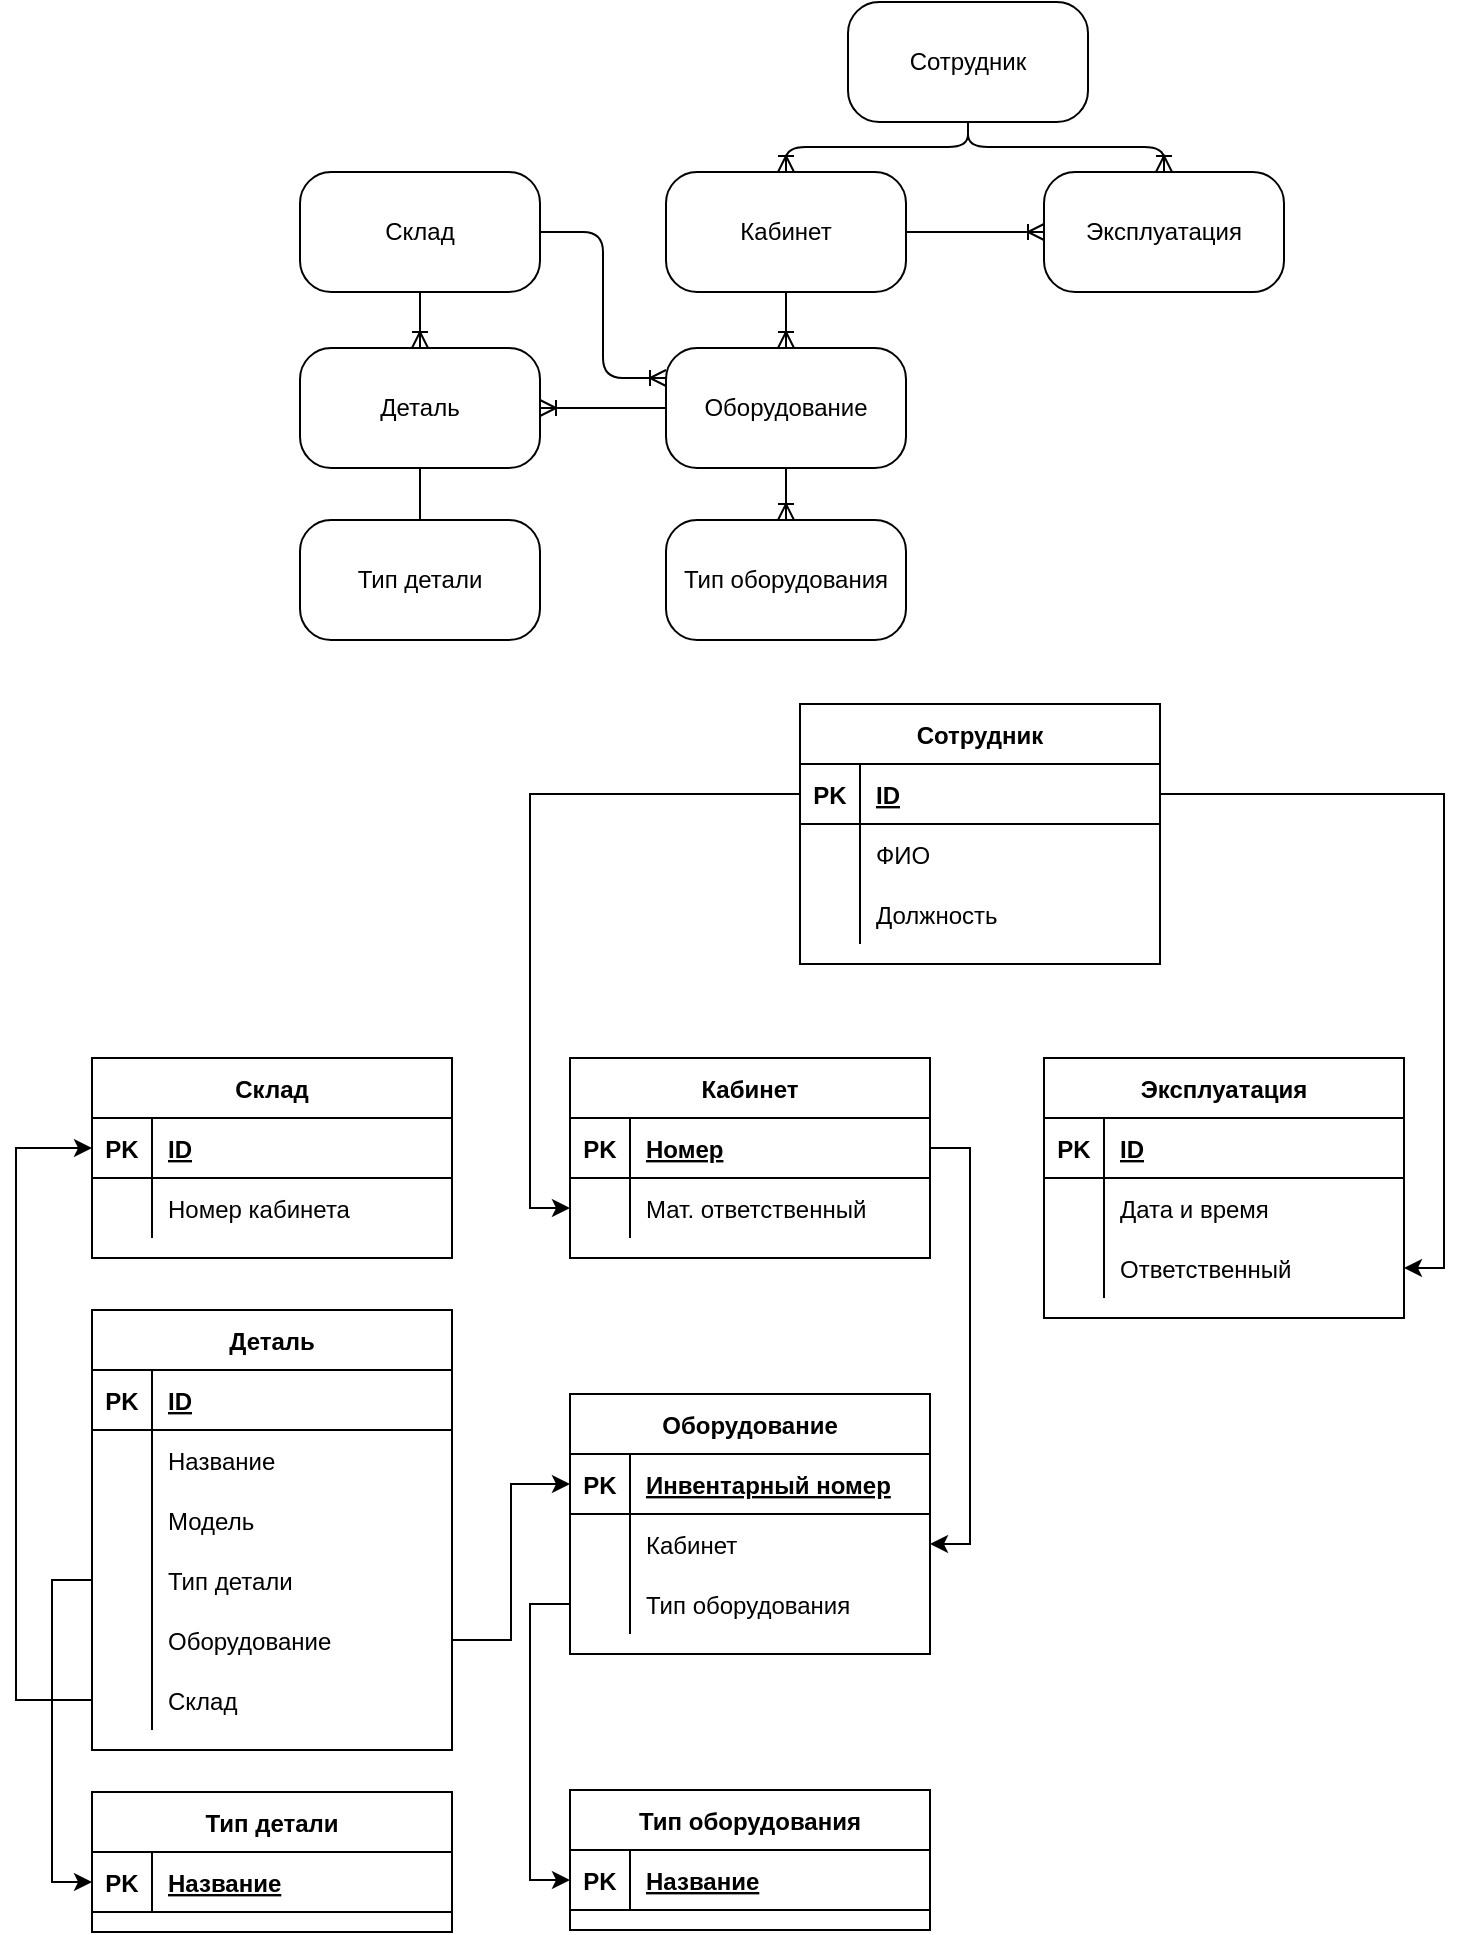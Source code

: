 <mxfile version="15.3.8" type="device"><diagram id="yG-rOaCpLw_FzBmRaIqH" name="Страница 1"><mxGraphModel dx="1486" dy="616" grid="0" gridSize="10" guides="1" tooltips="1" connect="1" arrows="1" fold="1" page="1" pageScale="1" pageWidth="827" pageHeight="1169" math="0" shadow="0"><root><mxCell id="0"/><mxCell id="1" parent="0"/><mxCell id="cncmqJMt16EKO6xUX0We-2" value="Кабинет" style="rounded=1;whiteSpace=wrap;html=1;arcSize=26;" vertex="1" parent="1"><mxGeometry x="28" y="214" width="120" height="60" as="geometry"/></mxCell><mxCell id="cncmqJMt16EKO6xUX0We-3" value="Тип оборудования" style="rounded=1;whiteSpace=wrap;html=1;arcSize=26;" vertex="1" parent="1"><mxGeometry x="28" y="388" width="120" height="60" as="geometry"/></mxCell><mxCell id="cncmqJMt16EKO6xUX0We-4" value="Оборудование" style="rounded=1;whiteSpace=wrap;html=1;arcSize=26;" vertex="1" parent="1"><mxGeometry x="28" y="302" width="120" height="60" as="geometry"/></mxCell><mxCell id="cncmqJMt16EKO6xUX0We-5" value="Сотрудник" style="rounded=1;whiteSpace=wrap;html=1;arcSize=26;" vertex="1" parent="1"><mxGeometry x="119" y="129" width="120" height="60" as="geometry"/></mxCell><mxCell id="cncmqJMt16EKO6xUX0We-6" value="Эксплуатация" style="rounded=1;whiteSpace=wrap;html=1;arcSize=26;" vertex="1" parent="1"><mxGeometry x="217" y="214" width="120" height="60" as="geometry"/></mxCell><mxCell id="cncmqJMt16EKO6xUX0We-7" value="Деталь" style="rounded=1;whiteSpace=wrap;html=1;arcSize=26;" vertex="1" parent="1"><mxGeometry x="-155" y="302" width="120" height="60" as="geometry"/></mxCell><mxCell id="cncmqJMt16EKO6xUX0We-8" value="Склад" style="rounded=1;whiteSpace=wrap;html=1;arcSize=26;" vertex="1" parent="1"><mxGeometry x="-155" y="214" width="120" height="60" as="geometry"/></mxCell><mxCell id="cncmqJMt16EKO6xUX0We-9" value="" style="fontSize=12;html=1;endArrow=ERoneToMany;" edge="1" parent="1" source="cncmqJMt16EKO6xUX0We-2" target="cncmqJMt16EKO6xUX0We-4"><mxGeometry width="100" height="100" relative="1" as="geometry"><mxPoint x="171" y="393" as="sourcePoint"/><mxPoint x="97" y="392" as="targetPoint"/></mxGeometry></mxCell><mxCell id="cncmqJMt16EKO6xUX0We-10" value="Тип детали" style="rounded=1;whiteSpace=wrap;html=1;arcSize=26;" vertex="1" parent="1"><mxGeometry x="-155" y="388" width="120" height="60" as="geometry"/></mxCell><mxCell id="cncmqJMt16EKO6xUX0We-11" value="" style="fontSize=12;html=1;endArrow=ERoneToMany;" edge="1" parent="1" source="cncmqJMt16EKO6xUX0We-4" target="cncmqJMt16EKO6xUX0We-3"><mxGeometry width="100" height="100" relative="1" as="geometry"><mxPoint x="98" y="284" as="sourcePoint"/><mxPoint x="98" y="312.0" as="targetPoint"/></mxGeometry></mxCell><mxCell id="cncmqJMt16EKO6xUX0We-12" value="" style="fontSize=12;html=1;endArrow=ERoneToMany;edgeStyle=orthogonalEdgeStyle;" edge="1" parent="1" source="cncmqJMt16EKO6xUX0We-5" target="cncmqJMt16EKO6xUX0We-2"><mxGeometry width="100" height="100" relative="1" as="geometry"><mxPoint x="98" y="284" as="sourcePoint"/><mxPoint x="181" y="262" as="targetPoint"/></mxGeometry></mxCell><mxCell id="cncmqJMt16EKO6xUX0We-13" value="" style="fontSize=12;html=1;endArrow=ERoneToMany;edgeStyle=orthogonalEdgeStyle;" edge="1" parent="1" source="cncmqJMt16EKO6xUX0We-5" target="cncmqJMt16EKO6xUX0We-6"><mxGeometry width="100" height="100" relative="1" as="geometry"><mxPoint x="189" y="199" as="sourcePoint"/><mxPoint x="98.034" y="224" as="targetPoint"/></mxGeometry></mxCell><mxCell id="cncmqJMt16EKO6xUX0We-14" value="" style="fontSize=12;html=1;endArrow=ERoneToMany;" edge="1" parent="1" source="cncmqJMt16EKO6xUX0We-4" target="cncmqJMt16EKO6xUX0We-7"><mxGeometry width="100" height="100" relative="1" as="geometry"><mxPoint x="5" y="242" as="sourcePoint"/><mxPoint x="98" y="312.0" as="targetPoint"/></mxGeometry></mxCell><mxCell id="cncmqJMt16EKO6xUX0We-15" value="" style="fontSize=12;html=1;endArrow=ERoneToMany;edgeStyle=orthogonalEdgeStyle;elbow=vertical;entryX=0;entryY=0.25;entryDx=0;entryDy=0;exitX=1;exitY=0.5;exitDx=0;exitDy=0;" edge="1" parent="1" source="cncmqJMt16EKO6xUX0We-8" target="cncmqJMt16EKO6xUX0We-4"><mxGeometry width="100" height="100" relative="1" as="geometry"><mxPoint x="38" y="342.0" as="sourcePoint"/><mxPoint x="-25" y="342.0" as="targetPoint"/></mxGeometry></mxCell><mxCell id="cncmqJMt16EKO6xUX0We-16" value="" style="fontSize=12;html=1;endArrow=ERoneToMany;" edge="1" parent="1" source="cncmqJMt16EKO6xUX0We-8" target="cncmqJMt16EKO6xUX0We-7"><mxGeometry width="100" height="100" relative="1" as="geometry"><mxPoint x="38" y="342.0" as="sourcePoint"/><mxPoint x="-25" y="342.0" as="targetPoint"/></mxGeometry></mxCell><mxCell id="cncmqJMt16EKO6xUX0We-20" value="" style="endArrow=none;html=1;rounded=0;" edge="1" parent="1" source="cncmqJMt16EKO6xUX0We-10" target="cncmqJMt16EKO6xUX0We-7"><mxGeometry relative="1" as="geometry"><mxPoint x="-253" y="358" as="sourcePoint"/><mxPoint x="-93" y="358" as="targetPoint"/></mxGeometry></mxCell><mxCell id="cncmqJMt16EKO6xUX0We-21" value="" style="fontSize=12;html=1;endArrow=ERoneToMany;edgeStyle=orthogonalEdgeStyle;" edge="1" parent="1" source="cncmqJMt16EKO6xUX0We-2" target="cncmqJMt16EKO6xUX0We-6"><mxGeometry width="100" height="100" relative="1" as="geometry"><mxPoint x="189" y="199" as="sourcePoint"/><mxPoint x="98" y="224" as="targetPoint"/></mxGeometry></mxCell><mxCell id="cncmqJMt16EKO6xUX0We-35" value="Сотрудник" style="shape=table;startSize=30;container=1;collapsible=1;childLayout=tableLayout;fixedRows=1;rowLines=0;fontStyle=1;align=center;resizeLast=1;" vertex="1" parent="1"><mxGeometry x="95" y="480" width="180" height="130" as="geometry"/></mxCell><mxCell id="cncmqJMt16EKO6xUX0We-36" value="" style="shape=partialRectangle;collapsible=0;dropTarget=0;pointerEvents=0;fillColor=none;top=0;left=0;bottom=1;right=0;points=[[0,0.5],[1,0.5]];portConstraint=eastwest;" vertex="1" parent="cncmqJMt16EKO6xUX0We-35"><mxGeometry y="30" width="180" height="30" as="geometry"/></mxCell><mxCell id="cncmqJMt16EKO6xUX0We-37" value="PK" style="shape=partialRectangle;connectable=0;fillColor=none;top=0;left=0;bottom=0;right=0;fontStyle=1;overflow=hidden;" vertex="1" parent="cncmqJMt16EKO6xUX0We-36"><mxGeometry width="30" height="30" as="geometry"><mxRectangle width="30" height="30" as="alternateBounds"/></mxGeometry></mxCell><mxCell id="cncmqJMt16EKO6xUX0We-38" value="ID" style="shape=partialRectangle;connectable=0;fillColor=none;top=0;left=0;bottom=0;right=0;align=left;spacingLeft=6;fontStyle=5;overflow=hidden;" vertex="1" parent="cncmqJMt16EKO6xUX0We-36"><mxGeometry x="30" width="150" height="30" as="geometry"><mxRectangle width="150" height="30" as="alternateBounds"/></mxGeometry></mxCell><mxCell id="cncmqJMt16EKO6xUX0We-39" value="" style="shape=partialRectangle;collapsible=0;dropTarget=0;pointerEvents=0;fillColor=none;top=0;left=0;bottom=0;right=0;points=[[0,0.5],[1,0.5]];portConstraint=eastwest;" vertex="1" parent="cncmqJMt16EKO6xUX0We-35"><mxGeometry y="60" width="180" height="30" as="geometry"/></mxCell><mxCell id="cncmqJMt16EKO6xUX0We-40" value="" style="shape=partialRectangle;connectable=0;fillColor=none;top=0;left=0;bottom=0;right=0;editable=1;overflow=hidden;" vertex="1" parent="cncmqJMt16EKO6xUX0We-39"><mxGeometry width="30" height="30" as="geometry"><mxRectangle width="30" height="30" as="alternateBounds"/></mxGeometry></mxCell><mxCell id="cncmqJMt16EKO6xUX0We-41" value="ФИО" style="shape=partialRectangle;connectable=0;fillColor=none;top=0;left=0;bottom=0;right=0;align=left;spacingLeft=6;overflow=hidden;" vertex="1" parent="cncmqJMt16EKO6xUX0We-39"><mxGeometry x="30" width="150" height="30" as="geometry"><mxRectangle width="150" height="30" as="alternateBounds"/></mxGeometry></mxCell><mxCell id="cncmqJMt16EKO6xUX0We-42" value="" style="shape=partialRectangle;collapsible=0;dropTarget=0;pointerEvents=0;fillColor=none;top=0;left=0;bottom=0;right=0;points=[[0,0.5],[1,0.5]];portConstraint=eastwest;" vertex="1" parent="cncmqJMt16EKO6xUX0We-35"><mxGeometry y="90" width="180" height="30" as="geometry"/></mxCell><mxCell id="cncmqJMt16EKO6xUX0We-43" value="" style="shape=partialRectangle;connectable=0;fillColor=none;top=0;left=0;bottom=0;right=0;editable=1;overflow=hidden;" vertex="1" parent="cncmqJMt16EKO6xUX0We-42"><mxGeometry width="30" height="30" as="geometry"><mxRectangle width="30" height="30" as="alternateBounds"/></mxGeometry></mxCell><mxCell id="cncmqJMt16EKO6xUX0We-44" value="Должность" style="shape=partialRectangle;connectable=0;fillColor=none;top=0;left=0;bottom=0;right=0;align=left;spacingLeft=6;overflow=hidden;" vertex="1" parent="cncmqJMt16EKO6xUX0We-42"><mxGeometry x="30" width="150" height="30" as="geometry"><mxRectangle width="150" height="30" as="alternateBounds"/></mxGeometry></mxCell><mxCell id="cncmqJMt16EKO6xUX0We-49" value="Кабинет" style="shape=table;startSize=30;container=1;collapsible=1;childLayout=tableLayout;fixedRows=1;rowLines=0;fontStyle=1;align=center;resizeLast=1;" vertex="1" parent="1"><mxGeometry x="-20" y="657" width="180" height="100" as="geometry"/></mxCell><mxCell id="cncmqJMt16EKO6xUX0We-50" value="" style="shape=partialRectangle;collapsible=0;dropTarget=0;pointerEvents=0;fillColor=none;top=0;left=0;bottom=1;right=0;points=[[0,0.5],[1,0.5]];portConstraint=eastwest;" vertex="1" parent="cncmqJMt16EKO6xUX0We-49"><mxGeometry y="30" width="180" height="30" as="geometry"/></mxCell><mxCell id="cncmqJMt16EKO6xUX0We-51" value="PK" style="shape=partialRectangle;connectable=0;fillColor=none;top=0;left=0;bottom=0;right=0;fontStyle=1;overflow=hidden;" vertex="1" parent="cncmqJMt16EKO6xUX0We-50"><mxGeometry width="30" height="30" as="geometry"><mxRectangle width="30" height="30" as="alternateBounds"/></mxGeometry></mxCell><mxCell id="cncmqJMt16EKO6xUX0We-52" value="Номер" style="shape=partialRectangle;connectable=0;fillColor=none;top=0;left=0;bottom=0;right=0;align=left;spacingLeft=6;fontStyle=5;overflow=hidden;" vertex="1" parent="cncmqJMt16EKO6xUX0We-50"><mxGeometry x="30" width="150" height="30" as="geometry"><mxRectangle width="150" height="30" as="alternateBounds"/></mxGeometry></mxCell><mxCell id="cncmqJMt16EKO6xUX0We-53" value="" style="shape=partialRectangle;collapsible=0;dropTarget=0;pointerEvents=0;fillColor=none;top=0;left=0;bottom=0;right=0;points=[[0,0.5],[1,0.5]];portConstraint=eastwest;" vertex="1" parent="cncmqJMt16EKO6xUX0We-49"><mxGeometry y="60" width="180" height="30" as="geometry"/></mxCell><mxCell id="cncmqJMt16EKO6xUX0We-54" value="" style="shape=partialRectangle;connectable=0;fillColor=none;top=0;left=0;bottom=0;right=0;editable=1;overflow=hidden;" vertex="1" parent="cncmqJMt16EKO6xUX0We-53"><mxGeometry width="30" height="30" as="geometry"><mxRectangle width="30" height="30" as="alternateBounds"/></mxGeometry></mxCell><mxCell id="cncmqJMt16EKO6xUX0We-55" value="Мат. ответственный" style="shape=partialRectangle;connectable=0;fillColor=none;top=0;left=0;bottom=0;right=0;align=left;spacingLeft=6;overflow=hidden;" vertex="1" parent="cncmqJMt16EKO6xUX0We-53"><mxGeometry x="30" width="150" height="30" as="geometry"><mxRectangle width="150" height="30" as="alternateBounds"/></mxGeometry></mxCell><mxCell id="cncmqJMt16EKO6xUX0We-59" value="Оборудование" style="shape=table;startSize=30;container=1;collapsible=1;childLayout=tableLayout;fixedRows=1;rowLines=0;fontStyle=1;align=center;resizeLast=1;" vertex="1" parent="1"><mxGeometry x="-20" y="825" width="180" height="130" as="geometry"/></mxCell><mxCell id="cncmqJMt16EKO6xUX0We-60" value="" style="shape=partialRectangle;collapsible=0;dropTarget=0;pointerEvents=0;fillColor=none;top=0;left=0;bottom=1;right=0;points=[[0,0.5],[1,0.5]];portConstraint=eastwest;" vertex="1" parent="cncmqJMt16EKO6xUX0We-59"><mxGeometry y="30" width="180" height="30" as="geometry"/></mxCell><mxCell id="cncmqJMt16EKO6xUX0We-61" value="PK" style="shape=partialRectangle;connectable=0;fillColor=none;top=0;left=0;bottom=0;right=0;fontStyle=1;overflow=hidden;" vertex="1" parent="cncmqJMt16EKO6xUX0We-60"><mxGeometry width="30" height="30" as="geometry"><mxRectangle width="30" height="30" as="alternateBounds"/></mxGeometry></mxCell><mxCell id="cncmqJMt16EKO6xUX0We-62" value="Инвентарный номер" style="shape=partialRectangle;connectable=0;fillColor=none;top=0;left=0;bottom=0;right=0;align=left;spacingLeft=6;fontStyle=5;overflow=hidden;" vertex="1" parent="cncmqJMt16EKO6xUX0We-60"><mxGeometry x="30" width="150" height="30" as="geometry"><mxRectangle width="150" height="30" as="alternateBounds"/></mxGeometry></mxCell><mxCell id="cncmqJMt16EKO6xUX0We-128" value="" style="shape=partialRectangle;collapsible=0;dropTarget=0;pointerEvents=0;fillColor=none;top=0;left=0;bottom=0;right=0;points=[[0,0.5],[1,0.5]];portConstraint=eastwest;" vertex="1" parent="cncmqJMt16EKO6xUX0We-59"><mxGeometry y="60" width="180" height="30" as="geometry"/></mxCell><mxCell id="cncmqJMt16EKO6xUX0We-129" value="" style="shape=partialRectangle;connectable=0;fillColor=none;top=0;left=0;bottom=0;right=0;editable=1;overflow=hidden;" vertex="1" parent="cncmqJMt16EKO6xUX0We-128"><mxGeometry width="30" height="30" as="geometry"><mxRectangle width="30" height="30" as="alternateBounds"/></mxGeometry></mxCell><mxCell id="cncmqJMt16EKO6xUX0We-130" value="Кабинет" style="shape=partialRectangle;connectable=0;fillColor=none;top=0;left=0;bottom=0;right=0;align=left;spacingLeft=6;overflow=hidden;" vertex="1" parent="cncmqJMt16EKO6xUX0We-128"><mxGeometry x="30" width="150" height="30" as="geometry"><mxRectangle width="150" height="30" as="alternateBounds"/></mxGeometry></mxCell><mxCell id="cncmqJMt16EKO6xUX0We-63" value="" style="shape=partialRectangle;collapsible=0;dropTarget=0;pointerEvents=0;fillColor=none;top=0;left=0;bottom=0;right=0;points=[[0,0.5],[1,0.5]];portConstraint=eastwest;" vertex="1" parent="cncmqJMt16EKO6xUX0We-59"><mxGeometry y="90" width="180" height="30" as="geometry"/></mxCell><mxCell id="cncmqJMt16EKO6xUX0We-64" value="" style="shape=partialRectangle;connectable=0;fillColor=none;top=0;left=0;bottom=0;right=0;editable=1;overflow=hidden;" vertex="1" parent="cncmqJMt16EKO6xUX0We-63"><mxGeometry width="30" height="30" as="geometry"><mxRectangle width="30" height="30" as="alternateBounds"/></mxGeometry></mxCell><mxCell id="cncmqJMt16EKO6xUX0We-65" value="Тип оборудования" style="shape=partialRectangle;connectable=0;fillColor=none;top=0;left=0;bottom=0;right=0;align=left;spacingLeft=6;overflow=hidden;" vertex="1" parent="cncmqJMt16EKO6xUX0We-63"><mxGeometry x="30" width="150" height="30" as="geometry"><mxRectangle width="150" height="30" as="alternateBounds"/></mxGeometry></mxCell><mxCell id="cncmqJMt16EKO6xUX0We-66" value="Тип оборудования" style="shape=table;startSize=30;container=1;collapsible=1;childLayout=tableLayout;fixedRows=1;rowLines=0;fontStyle=1;align=center;resizeLast=1;" vertex="1" parent="1"><mxGeometry x="-20" y="1023" width="180" height="70" as="geometry"/></mxCell><mxCell id="cncmqJMt16EKO6xUX0We-67" value="" style="shape=partialRectangle;collapsible=0;dropTarget=0;pointerEvents=0;fillColor=none;top=0;left=0;bottom=1;right=0;points=[[0,0.5],[1,0.5]];portConstraint=eastwest;" vertex="1" parent="cncmqJMt16EKO6xUX0We-66"><mxGeometry y="30" width="180" height="30" as="geometry"/></mxCell><mxCell id="cncmqJMt16EKO6xUX0We-68" value="PK" style="shape=partialRectangle;connectable=0;fillColor=none;top=0;left=0;bottom=0;right=0;fontStyle=1;overflow=hidden;" vertex="1" parent="cncmqJMt16EKO6xUX0We-67"><mxGeometry width="30" height="30" as="geometry"><mxRectangle width="30" height="30" as="alternateBounds"/></mxGeometry></mxCell><mxCell id="cncmqJMt16EKO6xUX0We-69" value="Название" style="shape=partialRectangle;connectable=0;fillColor=none;top=0;left=0;bottom=0;right=0;align=left;spacingLeft=6;fontStyle=5;overflow=hidden;" vertex="1" parent="cncmqJMt16EKO6xUX0We-67"><mxGeometry x="30" width="150" height="30" as="geometry"><mxRectangle width="150" height="30" as="alternateBounds"/></mxGeometry></mxCell><mxCell id="cncmqJMt16EKO6xUX0We-73" value="Деталь" style="shape=table;startSize=30;container=1;collapsible=1;childLayout=tableLayout;fixedRows=1;rowLines=0;fontStyle=1;align=center;resizeLast=1;" vertex="1" parent="1"><mxGeometry x="-259" y="783" width="180" height="220" as="geometry"/></mxCell><mxCell id="cncmqJMt16EKO6xUX0We-74" value="" style="shape=partialRectangle;collapsible=0;dropTarget=0;pointerEvents=0;fillColor=none;top=0;left=0;bottom=1;right=0;points=[[0,0.5],[1,0.5]];portConstraint=eastwest;" vertex="1" parent="cncmqJMt16EKO6xUX0We-73"><mxGeometry y="30" width="180" height="30" as="geometry"/></mxCell><mxCell id="cncmqJMt16EKO6xUX0We-75" value="PK" style="shape=partialRectangle;connectable=0;fillColor=none;top=0;left=0;bottom=0;right=0;fontStyle=1;overflow=hidden;" vertex="1" parent="cncmqJMt16EKO6xUX0We-74"><mxGeometry width="30" height="30" as="geometry"><mxRectangle width="30" height="30" as="alternateBounds"/></mxGeometry></mxCell><mxCell id="cncmqJMt16EKO6xUX0We-76" value="ID" style="shape=partialRectangle;connectable=0;fillColor=none;top=0;left=0;bottom=0;right=0;align=left;spacingLeft=6;fontStyle=5;overflow=hidden;" vertex="1" parent="cncmqJMt16EKO6xUX0We-74"><mxGeometry x="30" width="150" height="30" as="geometry"><mxRectangle width="150" height="30" as="alternateBounds"/></mxGeometry></mxCell><mxCell id="cncmqJMt16EKO6xUX0We-77" value="" style="shape=partialRectangle;collapsible=0;dropTarget=0;pointerEvents=0;fillColor=none;top=0;left=0;bottom=0;right=0;points=[[0,0.5],[1,0.5]];portConstraint=eastwest;" vertex="1" parent="cncmqJMt16EKO6xUX0We-73"><mxGeometry y="60" width="180" height="30" as="geometry"/></mxCell><mxCell id="cncmqJMt16EKO6xUX0We-78" value="" style="shape=partialRectangle;connectable=0;fillColor=none;top=0;left=0;bottom=0;right=0;editable=1;overflow=hidden;" vertex="1" parent="cncmqJMt16EKO6xUX0We-77"><mxGeometry width="30" height="30" as="geometry"><mxRectangle width="30" height="30" as="alternateBounds"/></mxGeometry></mxCell><mxCell id="cncmqJMt16EKO6xUX0We-79" value="Название" style="shape=partialRectangle;connectable=0;fillColor=none;top=0;left=0;bottom=0;right=0;align=left;spacingLeft=6;overflow=hidden;" vertex="1" parent="cncmqJMt16EKO6xUX0We-77"><mxGeometry x="30" width="150" height="30" as="geometry"><mxRectangle width="150" height="30" as="alternateBounds"/></mxGeometry></mxCell><mxCell id="cncmqJMt16EKO6xUX0We-80" value="" style="shape=partialRectangle;collapsible=0;dropTarget=0;pointerEvents=0;fillColor=none;top=0;left=0;bottom=0;right=0;points=[[0,0.5],[1,0.5]];portConstraint=eastwest;" vertex="1" parent="cncmqJMt16EKO6xUX0We-73"><mxGeometry y="90" width="180" height="30" as="geometry"/></mxCell><mxCell id="cncmqJMt16EKO6xUX0We-81" value="" style="shape=partialRectangle;connectable=0;fillColor=none;top=0;left=0;bottom=0;right=0;editable=1;overflow=hidden;" vertex="1" parent="cncmqJMt16EKO6xUX0We-80"><mxGeometry width="30" height="30" as="geometry"><mxRectangle width="30" height="30" as="alternateBounds"/></mxGeometry></mxCell><mxCell id="cncmqJMt16EKO6xUX0We-82" value="Модель" style="shape=partialRectangle;connectable=0;fillColor=none;top=0;left=0;bottom=0;right=0;align=left;spacingLeft=6;overflow=hidden;" vertex="1" parent="cncmqJMt16EKO6xUX0We-80"><mxGeometry x="30" width="150" height="30" as="geometry"><mxRectangle width="150" height="30" as="alternateBounds"/></mxGeometry></mxCell><mxCell id="cncmqJMt16EKO6xUX0We-83" value="" style="shape=partialRectangle;collapsible=0;dropTarget=0;pointerEvents=0;fillColor=none;top=0;left=0;bottom=0;right=0;points=[[0,0.5],[1,0.5]];portConstraint=eastwest;" vertex="1" parent="cncmqJMt16EKO6xUX0We-73"><mxGeometry y="120" width="180" height="30" as="geometry"/></mxCell><mxCell id="cncmqJMt16EKO6xUX0We-84" value="" style="shape=partialRectangle;connectable=0;fillColor=none;top=0;left=0;bottom=0;right=0;editable=1;overflow=hidden;" vertex="1" parent="cncmqJMt16EKO6xUX0We-83"><mxGeometry width="30" height="30" as="geometry"><mxRectangle width="30" height="30" as="alternateBounds"/></mxGeometry></mxCell><mxCell id="cncmqJMt16EKO6xUX0We-85" value="Тип детали" style="shape=partialRectangle;connectable=0;fillColor=none;top=0;left=0;bottom=0;right=0;align=left;spacingLeft=6;overflow=hidden;" vertex="1" parent="cncmqJMt16EKO6xUX0We-83"><mxGeometry x="30" width="150" height="30" as="geometry"><mxRectangle width="150" height="30" as="alternateBounds"/></mxGeometry></mxCell><mxCell id="cncmqJMt16EKO6xUX0We-134" value="" style="shape=partialRectangle;collapsible=0;dropTarget=0;pointerEvents=0;fillColor=none;top=0;left=0;bottom=0;right=0;points=[[0,0.5],[1,0.5]];portConstraint=eastwest;" vertex="1" parent="cncmqJMt16EKO6xUX0We-73"><mxGeometry y="150" width="180" height="30" as="geometry"/></mxCell><mxCell id="cncmqJMt16EKO6xUX0We-135" value="" style="shape=partialRectangle;connectable=0;fillColor=none;top=0;left=0;bottom=0;right=0;editable=1;overflow=hidden;" vertex="1" parent="cncmqJMt16EKO6xUX0We-134"><mxGeometry width="30" height="30" as="geometry"><mxRectangle width="30" height="30" as="alternateBounds"/></mxGeometry></mxCell><mxCell id="cncmqJMt16EKO6xUX0We-136" value="Оборудование" style="shape=partialRectangle;connectable=0;fillColor=none;top=0;left=0;bottom=0;right=0;align=left;spacingLeft=6;overflow=hidden;" vertex="1" parent="cncmqJMt16EKO6xUX0We-134"><mxGeometry x="30" width="150" height="30" as="geometry"><mxRectangle width="150" height="30" as="alternateBounds"/></mxGeometry></mxCell><mxCell id="cncmqJMt16EKO6xUX0We-137" value="" style="shape=partialRectangle;collapsible=0;dropTarget=0;pointerEvents=0;fillColor=none;top=0;left=0;bottom=0;right=0;points=[[0,0.5],[1,0.5]];portConstraint=eastwest;" vertex="1" parent="cncmqJMt16EKO6xUX0We-73"><mxGeometry y="180" width="180" height="30" as="geometry"/></mxCell><mxCell id="cncmqJMt16EKO6xUX0We-138" value="" style="shape=partialRectangle;connectable=0;fillColor=none;top=0;left=0;bottom=0;right=0;editable=1;overflow=hidden;" vertex="1" parent="cncmqJMt16EKO6xUX0We-137"><mxGeometry width="30" height="30" as="geometry"><mxRectangle width="30" height="30" as="alternateBounds"/></mxGeometry></mxCell><mxCell id="cncmqJMt16EKO6xUX0We-139" value="Склад" style="shape=partialRectangle;connectable=0;fillColor=none;top=0;left=0;bottom=0;right=0;align=left;spacingLeft=6;overflow=hidden;" vertex="1" parent="cncmqJMt16EKO6xUX0We-137"><mxGeometry x="30" width="150" height="30" as="geometry"><mxRectangle width="150" height="30" as="alternateBounds"/></mxGeometry></mxCell><mxCell id="cncmqJMt16EKO6xUX0We-86" value="Тип детали" style="shape=table;startSize=30;container=1;collapsible=1;childLayout=tableLayout;fixedRows=1;rowLines=0;fontStyle=1;align=center;resizeLast=1;" vertex="1" parent="1"><mxGeometry x="-259" y="1024" width="180" height="70" as="geometry"/></mxCell><mxCell id="cncmqJMt16EKO6xUX0We-87" value="" style="shape=partialRectangle;collapsible=0;dropTarget=0;pointerEvents=0;fillColor=none;top=0;left=0;bottom=1;right=0;points=[[0,0.5],[1,0.5]];portConstraint=eastwest;" vertex="1" parent="cncmqJMt16EKO6xUX0We-86"><mxGeometry y="30" width="180" height="30" as="geometry"/></mxCell><mxCell id="cncmqJMt16EKO6xUX0We-88" value="PK" style="shape=partialRectangle;connectable=0;fillColor=none;top=0;left=0;bottom=0;right=0;fontStyle=1;overflow=hidden;" vertex="1" parent="cncmqJMt16EKO6xUX0We-87"><mxGeometry width="30" height="30" as="geometry"><mxRectangle width="30" height="30" as="alternateBounds"/></mxGeometry></mxCell><mxCell id="cncmqJMt16EKO6xUX0We-89" value="Название" style="shape=partialRectangle;connectable=0;fillColor=none;top=0;left=0;bottom=0;right=0;align=left;spacingLeft=6;fontStyle=5;overflow=hidden;" vertex="1" parent="cncmqJMt16EKO6xUX0We-87"><mxGeometry x="30" width="150" height="30" as="geometry"><mxRectangle width="150" height="30" as="alternateBounds"/></mxGeometry></mxCell><mxCell id="cncmqJMt16EKO6xUX0We-99" value="Склад" style="shape=table;startSize=30;container=1;collapsible=1;childLayout=tableLayout;fixedRows=1;rowLines=0;fontStyle=1;align=center;resizeLast=1;" vertex="1" parent="1"><mxGeometry x="-259" y="657" width="180" height="100" as="geometry"/></mxCell><mxCell id="cncmqJMt16EKO6xUX0We-100" value="" style="shape=partialRectangle;collapsible=0;dropTarget=0;pointerEvents=0;fillColor=none;top=0;left=0;bottom=1;right=0;points=[[0,0.5],[1,0.5]];portConstraint=eastwest;" vertex="1" parent="cncmqJMt16EKO6xUX0We-99"><mxGeometry y="30" width="180" height="30" as="geometry"/></mxCell><mxCell id="cncmqJMt16EKO6xUX0We-101" value="PK" style="shape=partialRectangle;connectable=0;fillColor=none;top=0;left=0;bottom=0;right=0;fontStyle=1;overflow=hidden;" vertex="1" parent="cncmqJMt16EKO6xUX0We-100"><mxGeometry width="30" height="30" as="geometry"><mxRectangle width="30" height="30" as="alternateBounds"/></mxGeometry></mxCell><mxCell id="cncmqJMt16EKO6xUX0We-102" value="ID" style="shape=partialRectangle;connectable=0;fillColor=none;top=0;left=0;bottom=0;right=0;align=left;spacingLeft=6;fontStyle=5;overflow=hidden;" vertex="1" parent="cncmqJMt16EKO6xUX0We-100"><mxGeometry x="30" width="150" height="30" as="geometry"><mxRectangle width="150" height="30" as="alternateBounds"/></mxGeometry></mxCell><mxCell id="cncmqJMt16EKO6xUX0We-109" value="" style="shape=partialRectangle;collapsible=0;dropTarget=0;pointerEvents=0;fillColor=none;top=0;left=0;bottom=0;right=0;points=[[0,0.5],[1,0.5]];portConstraint=eastwest;" vertex="1" parent="cncmqJMt16EKO6xUX0We-99"><mxGeometry y="60" width="180" height="30" as="geometry"/></mxCell><mxCell id="cncmqJMt16EKO6xUX0We-110" value="" style="shape=partialRectangle;connectable=0;fillColor=none;top=0;left=0;bottom=0;right=0;editable=1;overflow=hidden;" vertex="1" parent="cncmqJMt16EKO6xUX0We-109"><mxGeometry width="30" height="30" as="geometry"><mxRectangle width="30" height="30" as="alternateBounds"/></mxGeometry></mxCell><mxCell id="cncmqJMt16EKO6xUX0We-111" value="Номер кабинета" style="shape=partialRectangle;connectable=0;fillColor=none;top=0;left=0;bottom=0;right=0;align=left;spacingLeft=6;overflow=hidden;" vertex="1" parent="cncmqJMt16EKO6xUX0We-109"><mxGeometry x="30" width="150" height="30" as="geometry"><mxRectangle width="150" height="30" as="alternateBounds"/></mxGeometry></mxCell><mxCell id="cncmqJMt16EKO6xUX0We-112" value="Эксплуатация" style="shape=table;startSize=30;container=1;collapsible=1;childLayout=tableLayout;fixedRows=1;rowLines=0;fontStyle=1;align=center;resizeLast=1;" vertex="1" parent="1"><mxGeometry x="217" y="657" width="180" height="130" as="geometry"/></mxCell><mxCell id="cncmqJMt16EKO6xUX0We-113" value="" style="shape=partialRectangle;collapsible=0;dropTarget=0;pointerEvents=0;fillColor=none;top=0;left=0;bottom=1;right=0;points=[[0,0.5],[1,0.5]];portConstraint=eastwest;" vertex="1" parent="cncmqJMt16EKO6xUX0We-112"><mxGeometry y="30" width="180" height="30" as="geometry"/></mxCell><mxCell id="cncmqJMt16EKO6xUX0We-114" value="PK" style="shape=partialRectangle;connectable=0;fillColor=none;top=0;left=0;bottom=0;right=0;fontStyle=1;overflow=hidden;" vertex="1" parent="cncmqJMt16EKO6xUX0We-113"><mxGeometry width="30" height="30" as="geometry"><mxRectangle width="30" height="30" as="alternateBounds"/></mxGeometry></mxCell><mxCell id="cncmqJMt16EKO6xUX0We-115" value="ID" style="shape=partialRectangle;connectable=0;fillColor=none;top=0;left=0;bottom=0;right=0;align=left;spacingLeft=6;fontStyle=5;overflow=hidden;" vertex="1" parent="cncmqJMt16EKO6xUX0We-113"><mxGeometry x="30" width="150" height="30" as="geometry"><mxRectangle width="150" height="30" as="alternateBounds"/></mxGeometry></mxCell><mxCell id="cncmqJMt16EKO6xUX0We-116" value="" style="shape=partialRectangle;collapsible=0;dropTarget=0;pointerEvents=0;fillColor=none;top=0;left=0;bottom=0;right=0;points=[[0,0.5],[1,0.5]];portConstraint=eastwest;" vertex="1" parent="cncmqJMt16EKO6xUX0We-112"><mxGeometry y="60" width="180" height="30" as="geometry"/></mxCell><mxCell id="cncmqJMt16EKO6xUX0We-117" value="" style="shape=partialRectangle;connectable=0;fillColor=none;top=0;left=0;bottom=0;right=0;editable=1;overflow=hidden;" vertex="1" parent="cncmqJMt16EKO6xUX0We-116"><mxGeometry width="30" height="30" as="geometry"><mxRectangle width="30" height="30" as="alternateBounds"/></mxGeometry></mxCell><mxCell id="cncmqJMt16EKO6xUX0We-118" value="Дата и время" style="shape=partialRectangle;connectable=0;fillColor=none;top=0;left=0;bottom=0;right=0;align=left;spacingLeft=6;overflow=hidden;" vertex="1" parent="cncmqJMt16EKO6xUX0We-116"><mxGeometry x="30" width="150" height="30" as="geometry"><mxRectangle width="150" height="30" as="alternateBounds"/></mxGeometry></mxCell><mxCell id="cncmqJMt16EKO6xUX0We-119" value="" style="shape=partialRectangle;collapsible=0;dropTarget=0;pointerEvents=0;fillColor=none;top=0;left=0;bottom=0;right=0;points=[[0,0.5],[1,0.5]];portConstraint=eastwest;" vertex="1" parent="cncmqJMt16EKO6xUX0We-112"><mxGeometry y="90" width="180" height="30" as="geometry"/></mxCell><mxCell id="cncmqJMt16EKO6xUX0We-120" value="" style="shape=partialRectangle;connectable=0;fillColor=none;top=0;left=0;bottom=0;right=0;editable=1;overflow=hidden;" vertex="1" parent="cncmqJMt16EKO6xUX0We-119"><mxGeometry width="30" height="30" as="geometry"><mxRectangle width="30" height="30" as="alternateBounds"/></mxGeometry></mxCell><mxCell id="cncmqJMt16EKO6xUX0We-121" value="Ответственный" style="shape=partialRectangle;connectable=0;fillColor=none;top=0;left=0;bottom=0;right=0;align=left;spacingLeft=6;overflow=hidden;" vertex="1" parent="cncmqJMt16EKO6xUX0We-119"><mxGeometry x="30" width="150" height="30" as="geometry"><mxRectangle width="150" height="30" as="alternateBounds"/></mxGeometry></mxCell><mxCell id="cncmqJMt16EKO6xUX0We-126" style="edgeStyle=orthogonalEdgeStyle;rounded=0;orthogonalLoop=1;jettySize=auto;html=1;exitX=0;exitY=0.5;exitDx=0;exitDy=0;entryX=0;entryY=0.5;entryDx=0;entryDy=0;" edge="1" parent="1" source="cncmqJMt16EKO6xUX0We-36" target="cncmqJMt16EKO6xUX0We-53"><mxGeometry relative="1" as="geometry"/></mxCell><mxCell id="cncmqJMt16EKO6xUX0We-127" style="edgeStyle=orthogonalEdgeStyle;rounded=0;orthogonalLoop=1;jettySize=auto;html=1;exitX=1;exitY=0.5;exitDx=0;exitDy=0;entryX=1;entryY=0.5;entryDx=0;entryDy=0;" edge="1" parent="1" source="cncmqJMt16EKO6xUX0We-36" target="cncmqJMt16EKO6xUX0We-119"><mxGeometry relative="1" as="geometry"/></mxCell><mxCell id="cncmqJMt16EKO6xUX0We-132" style="edgeStyle=orthogonalEdgeStyle;rounded=0;orthogonalLoop=1;jettySize=auto;html=1;exitX=1;exitY=0.5;exitDx=0;exitDy=0;entryX=1;entryY=0.5;entryDx=0;entryDy=0;" edge="1" parent="1" source="cncmqJMt16EKO6xUX0We-50" target="cncmqJMt16EKO6xUX0We-128"><mxGeometry relative="1" as="geometry"/></mxCell><mxCell id="cncmqJMt16EKO6xUX0We-133" style="edgeStyle=orthogonalEdgeStyle;rounded=0;orthogonalLoop=1;jettySize=auto;html=1;exitX=0;exitY=0.5;exitDx=0;exitDy=0;entryX=0;entryY=0.5;entryDx=0;entryDy=0;" edge="1" parent="1" source="cncmqJMt16EKO6xUX0We-63" target="cncmqJMt16EKO6xUX0We-67"><mxGeometry relative="1" as="geometry"/></mxCell><mxCell id="cncmqJMt16EKO6xUX0We-141" style="edgeStyle=orthogonalEdgeStyle;rounded=0;orthogonalLoop=1;jettySize=auto;html=1;exitX=1;exitY=0.5;exitDx=0;exitDy=0;entryX=0;entryY=0.5;entryDx=0;entryDy=0;" edge="1" parent="1" source="cncmqJMt16EKO6xUX0We-134" target="cncmqJMt16EKO6xUX0We-60"><mxGeometry relative="1" as="geometry"/></mxCell><mxCell id="cncmqJMt16EKO6xUX0We-142" style="edgeStyle=orthogonalEdgeStyle;rounded=0;orthogonalLoop=1;jettySize=auto;html=1;exitX=0;exitY=0.5;exitDx=0;exitDy=0;entryX=0;entryY=0.5;entryDx=0;entryDy=0;" edge="1" parent="1" source="cncmqJMt16EKO6xUX0We-83" target="cncmqJMt16EKO6xUX0We-87"><mxGeometry relative="1" as="geometry"/></mxCell><mxCell id="cncmqJMt16EKO6xUX0We-143" style="edgeStyle=orthogonalEdgeStyle;rounded=0;orthogonalLoop=1;jettySize=auto;html=1;exitX=0;exitY=0.5;exitDx=0;exitDy=0;entryX=0;entryY=0.5;entryDx=0;entryDy=0;" edge="1" parent="1" source="cncmqJMt16EKO6xUX0We-137" target="cncmqJMt16EKO6xUX0We-100"><mxGeometry relative="1" as="geometry"><Array as="points"><mxPoint x="-297" y="978"/><mxPoint x="-297" y="702"/></Array></mxGeometry></mxCell></root></mxGraphModel></diagram></mxfile>